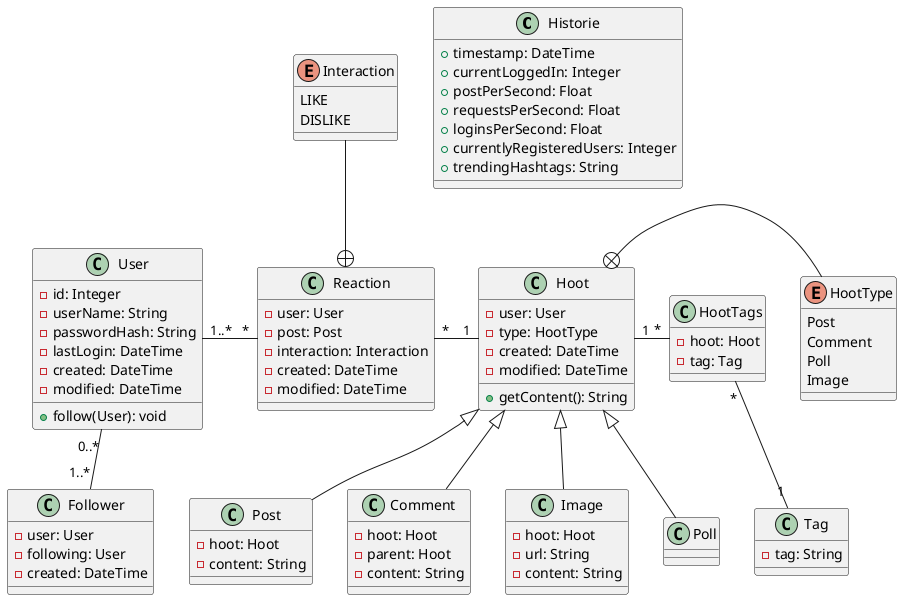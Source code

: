 @startuml
'https://plantuml.com/class-diagram

class Historie {
    +timestamp: DateTime
    +currentLoggedIn: Integer
    +postPerSecond: Float /'Durchschnitt seit letztem Timestamp'/
    +requestsPerSecond: Float
    +loginsPerSecond: Float
    +currentlyRegisteredUsers: Integer
    +trendingHashtags: String
}

enum Interaction {
    LIKE
    DISLIKE
}

class Reaction {
    -user: User
    -post: Post
    -interaction: Interaction
    -created: DateTime
    -modified: DateTime
}

enum HootType {
    Post
    Comment
    Poll /' TODO: Maybe or maybe not implement '/
    Image
}

class Post {
    -hoot: Hoot
    -content: String
}

class Comment {
    -hoot: Hoot
    -parent: Hoot
    -content: String
}

class Image {
    -hoot: Hoot
    -url: String
    -content: String
}

class Hoot {
    -user: User
    -type: HootType
    -created: DateTime
    -modified: DateTime
    +getContent(): String
}

class HootTags {
    -hoot: Hoot
    -tag: Tag
}

class Tag {
    -tag: String /' Only lowercase! '/
}

class User {
    -id: Integer /' TODO: Prüfen, ob uid: String  '/
    -userName: String
    -passwordHash: String
    -lastLogin: DateTime
    -created: DateTime
    -modified: DateTime
    +follow(User): void
}

class Follower {
    -user: User
    -following: User
    -created: DateTime
}

/'
    TODO: Multiplizität prüfen, Ein User eine Interaktion pro Post
    ggf. Trigger
'/
User "0..*" -- "1..*" Follower
User "1..*" - "*" Reaction
Reaction "*" - "1" Hoot /'TODO: Aggregation&Komposition'/
Interaction --+ Reaction

Hoot <|-- Post
Hoot <|-- Comment
Hoot <|-- Image
Hoot <|-- Poll /'TODO: Maybe or maybe not implement'/
Hoot +- HootType

Hoot "1" - "*" HootTags
HootTags "*" -- "1" Tag

@enduml